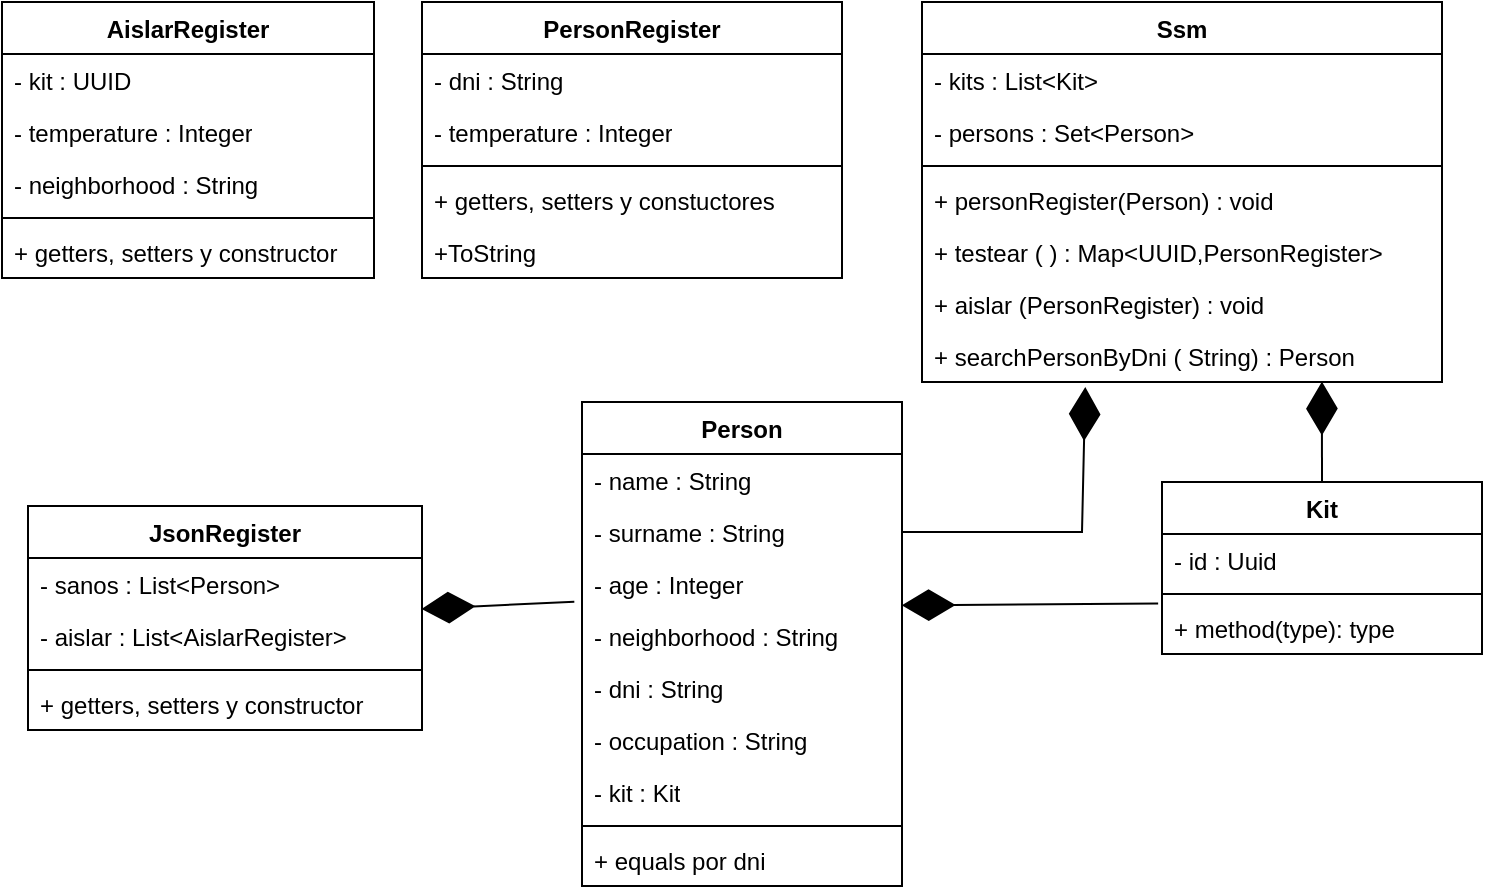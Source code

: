 <mxfile version="24.5.5" type="device">
  <diagram name="Página-1" id="LMz876nh43j1h2fTFYdn">
    <mxGraphModel dx="910" dy="509" grid="1" gridSize="10" guides="1" tooltips="1" connect="1" arrows="1" fold="1" page="1" pageScale="1" pageWidth="827" pageHeight="1169" math="0" shadow="0">
      <root>
        <mxCell id="0" />
        <mxCell id="1" parent="0" />
        <mxCell id="h5wBXzsGxSYU1SR39O09-1" value="Person" style="swimlane;fontStyle=1;align=center;verticalAlign=top;childLayout=stackLayout;horizontal=1;startSize=26;horizontalStack=0;resizeParent=1;resizeParentMax=0;resizeLast=0;collapsible=1;marginBottom=0;whiteSpace=wrap;html=1;" vertex="1" parent="1">
          <mxGeometry x="310" y="220" width="160" height="242" as="geometry" />
        </mxCell>
        <mxCell id="h5wBXzsGxSYU1SR39O09-2" value="- name : String" style="text;strokeColor=none;fillColor=none;align=left;verticalAlign=top;spacingLeft=4;spacingRight=4;overflow=hidden;rotatable=0;points=[[0,0.5],[1,0.5]];portConstraint=eastwest;whiteSpace=wrap;html=1;" vertex="1" parent="h5wBXzsGxSYU1SR39O09-1">
          <mxGeometry y="26" width="160" height="26" as="geometry" />
        </mxCell>
        <mxCell id="h5wBXzsGxSYU1SR39O09-5" value="- surname : String" style="text;strokeColor=none;fillColor=none;align=left;verticalAlign=top;spacingLeft=4;spacingRight=4;overflow=hidden;rotatable=0;points=[[0,0.5],[1,0.5]];portConstraint=eastwest;whiteSpace=wrap;html=1;" vertex="1" parent="h5wBXzsGxSYU1SR39O09-1">
          <mxGeometry y="52" width="160" height="26" as="geometry" />
        </mxCell>
        <mxCell id="h5wBXzsGxSYU1SR39O09-6" value="- age : Integer" style="text;strokeColor=none;fillColor=none;align=left;verticalAlign=top;spacingLeft=4;spacingRight=4;overflow=hidden;rotatable=0;points=[[0,0.5],[1,0.5]];portConstraint=eastwest;whiteSpace=wrap;html=1;" vertex="1" parent="h5wBXzsGxSYU1SR39O09-1">
          <mxGeometry y="78" width="160" height="26" as="geometry" />
        </mxCell>
        <mxCell id="h5wBXzsGxSYU1SR39O09-7" value="- neighborhood : String" style="text;strokeColor=none;fillColor=none;align=left;verticalAlign=top;spacingLeft=4;spacingRight=4;overflow=hidden;rotatable=0;points=[[0,0.5],[1,0.5]];portConstraint=eastwest;whiteSpace=wrap;html=1;" vertex="1" parent="h5wBXzsGxSYU1SR39O09-1">
          <mxGeometry y="104" width="160" height="26" as="geometry" />
        </mxCell>
        <mxCell id="h5wBXzsGxSYU1SR39O09-8" value="- dni : String" style="text;strokeColor=none;fillColor=none;align=left;verticalAlign=top;spacingLeft=4;spacingRight=4;overflow=hidden;rotatable=0;points=[[0,0.5],[1,0.5]];portConstraint=eastwest;whiteSpace=wrap;html=1;" vertex="1" parent="h5wBXzsGxSYU1SR39O09-1">
          <mxGeometry y="130" width="160" height="26" as="geometry" />
        </mxCell>
        <mxCell id="h5wBXzsGxSYU1SR39O09-9" value="- occupation : String" style="text;strokeColor=none;fillColor=none;align=left;verticalAlign=top;spacingLeft=4;spacingRight=4;overflow=hidden;rotatable=0;points=[[0,0.5],[1,0.5]];portConstraint=eastwest;whiteSpace=wrap;html=1;" vertex="1" parent="h5wBXzsGxSYU1SR39O09-1">
          <mxGeometry y="156" width="160" height="26" as="geometry" />
        </mxCell>
        <mxCell id="h5wBXzsGxSYU1SR39O09-52" value="- kit : Kit" style="text;strokeColor=none;fillColor=none;align=left;verticalAlign=top;spacingLeft=4;spacingRight=4;overflow=hidden;rotatable=0;points=[[0,0.5],[1,0.5]];portConstraint=eastwest;whiteSpace=wrap;html=1;" vertex="1" parent="h5wBXzsGxSYU1SR39O09-1">
          <mxGeometry y="182" width="160" height="26" as="geometry" />
        </mxCell>
        <mxCell id="h5wBXzsGxSYU1SR39O09-3" value="" style="line;strokeWidth=1;fillColor=none;align=left;verticalAlign=middle;spacingTop=-1;spacingLeft=3;spacingRight=3;rotatable=0;labelPosition=right;points=[];portConstraint=eastwest;strokeColor=inherit;" vertex="1" parent="h5wBXzsGxSYU1SR39O09-1">
          <mxGeometry y="208" width="160" height="8" as="geometry" />
        </mxCell>
        <mxCell id="h5wBXzsGxSYU1SR39O09-4" value="+ equals por dni" style="text;strokeColor=none;fillColor=none;align=left;verticalAlign=top;spacingLeft=4;spacingRight=4;overflow=hidden;rotatable=0;points=[[0,0.5],[1,0.5]];portConstraint=eastwest;whiteSpace=wrap;html=1;" vertex="1" parent="h5wBXzsGxSYU1SR39O09-1">
          <mxGeometry y="216" width="160" height="26" as="geometry" />
        </mxCell>
        <mxCell id="h5wBXzsGxSYU1SR39O09-10" value="Ssm" style="swimlane;fontStyle=1;align=center;verticalAlign=top;childLayout=stackLayout;horizontal=1;startSize=26;horizontalStack=0;resizeParent=1;resizeParentMax=0;resizeLast=0;collapsible=1;marginBottom=0;whiteSpace=wrap;html=1;" vertex="1" parent="1">
          <mxGeometry x="480" y="20" width="260" height="190" as="geometry" />
        </mxCell>
        <mxCell id="h5wBXzsGxSYU1SR39O09-11" value="- kits : List&amp;lt;Kit&amp;gt;" style="text;strokeColor=none;fillColor=none;align=left;verticalAlign=top;spacingLeft=4;spacingRight=4;overflow=hidden;rotatable=0;points=[[0,0.5],[1,0.5]];portConstraint=eastwest;whiteSpace=wrap;html=1;" vertex="1" parent="h5wBXzsGxSYU1SR39O09-10">
          <mxGeometry y="26" width="260" height="26" as="geometry" />
        </mxCell>
        <mxCell id="h5wBXzsGxSYU1SR39O09-18" value="- persons : Set&amp;lt;Person&amp;gt;" style="text;strokeColor=none;fillColor=none;align=left;verticalAlign=top;spacingLeft=4;spacingRight=4;overflow=hidden;rotatable=0;points=[[0,0.5],[1,0.5]];portConstraint=eastwest;whiteSpace=wrap;html=1;" vertex="1" parent="h5wBXzsGxSYU1SR39O09-10">
          <mxGeometry y="52" width="260" height="26" as="geometry" />
        </mxCell>
        <mxCell id="h5wBXzsGxSYU1SR39O09-12" value="" style="line;strokeWidth=1;fillColor=none;align=left;verticalAlign=middle;spacingTop=-1;spacingLeft=3;spacingRight=3;rotatable=0;labelPosition=right;points=[];portConstraint=eastwest;strokeColor=inherit;" vertex="1" parent="h5wBXzsGxSYU1SR39O09-10">
          <mxGeometry y="78" width="260" height="8" as="geometry" />
        </mxCell>
        <mxCell id="h5wBXzsGxSYU1SR39O09-43" value="+ personRegister(Person) : void" style="text;strokeColor=none;fillColor=none;align=left;verticalAlign=top;spacingLeft=4;spacingRight=4;overflow=hidden;rotatable=0;points=[[0,0.5],[1,0.5]];portConstraint=eastwest;whiteSpace=wrap;html=1;" vertex="1" parent="h5wBXzsGxSYU1SR39O09-10">
          <mxGeometry y="86" width="260" height="26" as="geometry" />
        </mxCell>
        <mxCell id="h5wBXzsGxSYU1SR39O09-13" value="+ testear ( ) : Map&amp;lt;UUID,PersonRegister&amp;gt;&amp;nbsp;" style="text;strokeColor=none;fillColor=none;align=left;verticalAlign=top;spacingLeft=4;spacingRight=4;overflow=hidden;rotatable=0;points=[[0,0.5],[1,0.5]];portConstraint=eastwest;whiteSpace=wrap;html=1;" vertex="1" parent="h5wBXzsGxSYU1SR39O09-10">
          <mxGeometry y="112" width="260" height="26" as="geometry" />
        </mxCell>
        <mxCell id="h5wBXzsGxSYU1SR39O09-19" value="+ aislar (PersonRegister) : void" style="text;strokeColor=none;fillColor=none;align=left;verticalAlign=top;spacingLeft=4;spacingRight=4;overflow=hidden;rotatable=0;points=[[0,0.5],[1,0.5]];portConstraint=eastwest;whiteSpace=wrap;html=1;" vertex="1" parent="h5wBXzsGxSYU1SR39O09-10">
          <mxGeometry y="138" width="260" height="26" as="geometry" />
        </mxCell>
        <mxCell id="h5wBXzsGxSYU1SR39O09-31" value="+ searchPersonByDni ( String) : Person" style="text;strokeColor=none;fillColor=none;align=left;verticalAlign=top;spacingLeft=4;spacingRight=4;overflow=hidden;rotatable=0;points=[[0,0.5],[1,0.5]];portConstraint=eastwest;whiteSpace=wrap;html=1;" vertex="1" parent="h5wBXzsGxSYU1SR39O09-10">
          <mxGeometry y="164" width="260" height="26" as="geometry" />
        </mxCell>
        <mxCell id="h5wBXzsGxSYU1SR39O09-14" value="Kit" style="swimlane;fontStyle=1;align=center;verticalAlign=top;childLayout=stackLayout;horizontal=1;startSize=26;horizontalStack=0;resizeParent=1;resizeParentMax=0;resizeLast=0;collapsible=1;marginBottom=0;whiteSpace=wrap;html=1;" vertex="1" parent="1">
          <mxGeometry x="600" y="260" width="160" height="86" as="geometry" />
        </mxCell>
        <mxCell id="h5wBXzsGxSYU1SR39O09-15" value="- id : Uuid" style="text;strokeColor=none;fillColor=none;align=left;verticalAlign=top;spacingLeft=4;spacingRight=4;overflow=hidden;rotatable=0;points=[[0,0.5],[1,0.5]];portConstraint=eastwest;whiteSpace=wrap;html=1;" vertex="1" parent="h5wBXzsGxSYU1SR39O09-14">
          <mxGeometry y="26" width="160" height="26" as="geometry" />
        </mxCell>
        <mxCell id="h5wBXzsGxSYU1SR39O09-16" value="" style="line;strokeWidth=1;fillColor=none;align=left;verticalAlign=middle;spacingTop=-1;spacingLeft=3;spacingRight=3;rotatable=0;labelPosition=right;points=[];portConstraint=eastwest;strokeColor=inherit;" vertex="1" parent="h5wBXzsGxSYU1SR39O09-14">
          <mxGeometry y="52" width="160" height="8" as="geometry" />
        </mxCell>
        <mxCell id="h5wBXzsGxSYU1SR39O09-17" value="+ method(type): type" style="text;strokeColor=none;fillColor=none;align=left;verticalAlign=top;spacingLeft=4;spacingRight=4;overflow=hidden;rotatable=0;points=[[0,0.5],[1,0.5]];portConstraint=eastwest;whiteSpace=wrap;html=1;" vertex="1" parent="h5wBXzsGxSYU1SR39O09-14">
          <mxGeometry y="60" width="160" height="26" as="geometry" />
        </mxCell>
        <mxCell id="h5wBXzsGxSYU1SR39O09-20" value="PersonRegister" style="swimlane;fontStyle=1;align=center;verticalAlign=top;childLayout=stackLayout;horizontal=1;startSize=26;horizontalStack=0;resizeParent=1;resizeParentMax=0;resizeLast=0;collapsible=1;marginBottom=0;whiteSpace=wrap;html=1;" vertex="1" parent="1">
          <mxGeometry x="230" y="20" width="210" height="138" as="geometry" />
        </mxCell>
        <mxCell id="h5wBXzsGxSYU1SR39O09-21" value="- dni : String" style="text;strokeColor=none;fillColor=none;align=left;verticalAlign=top;spacingLeft=4;spacingRight=4;overflow=hidden;rotatable=0;points=[[0,0.5],[1,0.5]];portConstraint=eastwest;whiteSpace=wrap;html=1;" vertex="1" parent="h5wBXzsGxSYU1SR39O09-20">
          <mxGeometry y="26" width="210" height="26" as="geometry" />
        </mxCell>
        <mxCell id="h5wBXzsGxSYU1SR39O09-24" value="- temperature : Integer" style="text;strokeColor=none;fillColor=none;align=left;verticalAlign=top;spacingLeft=4;spacingRight=4;overflow=hidden;rotatable=0;points=[[0,0.5],[1,0.5]];portConstraint=eastwest;whiteSpace=wrap;html=1;" vertex="1" parent="h5wBXzsGxSYU1SR39O09-20">
          <mxGeometry y="52" width="210" height="26" as="geometry" />
        </mxCell>
        <mxCell id="h5wBXzsGxSYU1SR39O09-22" value="" style="line;strokeWidth=1;fillColor=none;align=left;verticalAlign=middle;spacingTop=-1;spacingLeft=3;spacingRight=3;rotatable=0;labelPosition=right;points=[];portConstraint=eastwest;strokeColor=inherit;" vertex="1" parent="h5wBXzsGxSYU1SR39O09-20">
          <mxGeometry y="78" width="210" height="8" as="geometry" />
        </mxCell>
        <mxCell id="h5wBXzsGxSYU1SR39O09-23" value="+ getters, setters y constuctores" style="text;strokeColor=none;fillColor=none;align=left;verticalAlign=top;spacingLeft=4;spacingRight=4;overflow=hidden;rotatable=0;points=[[0,0.5],[1,0.5]];portConstraint=eastwest;whiteSpace=wrap;html=1;" vertex="1" parent="h5wBXzsGxSYU1SR39O09-20">
          <mxGeometry y="86" width="210" height="26" as="geometry" />
        </mxCell>
        <mxCell id="h5wBXzsGxSYU1SR39O09-42" value="+ToString" style="text;strokeColor=none;fillColor=none;align=left;verticalAlign=top;spacingLeft=4;spacingRight=4;overflow=hidden;rotatable=0;points=[[0,0.5],[1,0.5]];portConstraint=eastwest;whiteSpace=wrap;html=1;" vertex="1" parent="h5wBXzsGxSYU1SR39O09-20">
          <mxGeometry y="112" width="210" height="26" as="geometry" />
        </mxCell>
        <mxCell id="h5wBXzsGxSYU1SR39O09-32" value="AislarRegister" style="swimlane;fontStyle=1;align=center;verticalAlign=top;childLayout=stackLayout;horizontal=1;startSize=26;horizontalStack=0;resizeParent=1;resizeParentMax=0;resizeLast=0;collapsible=1;marginBottom=0;whiteSpace=wrap;html=1;" vertex="1" parent="1">
          <mxGeometry x="20" y="20" width="186" height="138" as="geometry" />
        </mxCell>
        <mxCell id="h5wBXzsGxSYU1SR39O09-33" value="- kit : UUID" style="text;strokeColor=none;fillColor=none;align=left;verticalAlign=top;spacingLeft=4;spacingRight=4;overflow=hidden;rotatable=0;points=[[0,0.5],[1,0.5]];portConstraint=eastwest;whiteSpace=wrap;html=1;" vertex="1" parent="h5wBXzsGxSYU1SR39O09-32">
          <mxGeometry y="26" width="186" height="26" as="geometry" />
        </mxCell>
        <mxCell id="h5wBXzsGxSYU1SR39O09-34" value="- temperature : Integer" style="text;strokeColor=none;fillColor=none;align=left;verticalAlign=top;spacingLeft=4;spacingRight=4;overflow=hidden;rotatable=0;points=[[0,0.5],[1,0.5]];portConstraint=eastwest;whiteSpace=wrap;html=1;" vertex="1" parent="h5wBXzsGxSYU1SR39O09-32">
          <mxGeometry y="52" width="186" height="26" as="geometry" />
        </mxCell>
        <mxCell id="h5wBXzsGxSYU1SR39O09-44" value="- neighborhood : String" style="text;strokeColor=none;fillColor=none;align=left;verticalAlign=top;spacingLeft=4;spacingRight=4;overflow=hidden;rotatable=0;points=[[0,0.5],[1,0.5]];portConstraint=eastwest;whiteSpace=wrap;html=1;" vertex="1" parent="h5wBXzsGxSYU1SR39O09-32">
          <mxGeometry y="78" width="186" height="26" as="geometry" />
        </mxCell>
        <mxCell id="h5wBXzsGxSYU1SR39O09-35" value="" style="line;strokeWidth=1;fillColor=none;align=left;verticalAlign=middle;spacingTop=-1;spacingLeft=3;spacingRight=3;rotatable=0;labelPosition=right;points=[];portConstraint=eastwest;strokeColor=inherit;" vertex="1" parent="h5wBXzsGxSYU1SR39O09-32">
          <mxGeometry y="104" width="186" height="8" as="geometry" />
        </mxCell>
        <mxCell id="h5wBXzsGxSYU1SR39O09-36" value="+ getters, setters y constructor" style="text;strokeColor=none;fillColor=none;align=left;verticalAlign=top;spacingLeft=4;spacingRight=4;overflow=hidden;rotatable=0;points=[[0,0.5],[1,0.5]];portConstraint=eastwest;whiteSpace=wrap;html=1;" vertex="1" parent="h5wBXzsGxSYU1SR39O09-32">
          <mxGeometry y="112" width="186" height="26" as="geometry" />
        </mxCell>
        <mxCell id="h5wBXzsGxSYU1SR39O09-37" value="JsonRegister" style="swimlane;fontStyle=1;align=center;verticalAlign=top;childLayout=stackLayout;horizontal=1;startSize=26;horizontalStack=0;resizeParent=1;resizeParentMax=0;resizeLast=0;collapsible=1;marginBottom=0;whiteSpace=wrap;html=1;" vertex="1" parent="1">
          <mxGeometry x="33" y="272" width="197" height="112" as="geometry" />
        </mxCell>
        <mxCell id="h5wBXzsGxSYU1SR39O09-38" value="- sanos : List&amp;lt;Person&amp;gt;" style="text;strokeColor=none;fillColor=none;align=left;verticalAlign=top;spacingLeft=4;spacingRight=4;overflow=hidden;rotatable=0;points=[[0,0.5],[1,0.5]];portConstraint=eastwest;whiteSpace=wrap;html=1;" vertex="1" parent="h5wBXzsGxSYU1SR39O09-37">
          <mxGeometry y="26" width="197" height="26" as="geometry" />
        </mxCell>
        <mxCell id="h5wBXzsGxSYU1SR39O09-39" value="- aislar : List&amp;lt;AislarRegister&amp;gt;" style="text;strokeColor=none;fillColor=none;align=left;verticalAlign=top;spacingLeft=4;spacingRight=4;overflow=hidden;rotatable=0;points=[[0,0.5],[1,0.5]];portConstraint=eastwest;whiteSpace=wrap;html=1;" vertex="1" parent="h5wBXzsGxSYU1SR39O09-37">
          <mxGeometry y="52" width="197" height="26" as="geometry" />
        </mxCell>
        <mxCell id="h5wBXzsGxSYU1SR39O09-40" value="" style="line;strokeWidth=1;fillColor=none;align=left;verticalAlign=middle;spacingTop=-1;spacingLeft=3;spacingRight=3;rotatable=0;labelPosition=right;points=[];portConstraint=eastwest;strokeColor=inherit;" vertex="1" parent="h5wBXzsGxSYU1SR39O09-37">
          <mxGeometry y="78" width="197" height="8" as="geometry" />
        </mxCell>
        <mxCell id="h5wBXzsGxSYU1SR39O09-41" value="+ getters, setters y constructor" style="text;strokeColor=none;fillColor=none;align=left;verticalAlign=top;spacingLeft=4;spacingRight=4;overflow=hidden;rotatable=0;points=[[0,0.5],[1,0.5]];portConstraint=eastwest;whiteSpace=wrap;html=1;" vertex="1" parent="h5wBXzsGxSYU1SR39O09-37">
          <mxGeometry y="86" width="197" height="26" as="geometry" />
        </mxCell>
        <mxCell id="h5wBXzsGxSYU1SR39O09-45" value="" style="endArrow=diamondThin;endFill=1;endSize=24;html=1;rounded=0;exitX=0.5;exitY=0;exitDx=0;exitDy=0;entryX=0.769;entryY=0.993;entryDx=0;entryDy=0;entryPerimeter=0;" edge="1" parent="1" source="h5wBXzsGxSYU1SR39O09-14" target="h5wBXzsGxSYU1SR39O09-31">
          <mxGeometry width="160" relative="1" as="geometry">
            <mxPoint x="660" y="240" as="sourcePoint" />
            <mxPoint x="820" y="240" as="targetPoint" />
          </mxGeometry>
        </mxCell>
        <mxCell id="h5wBXzsGxSYU1SR39O09-50" value="" style="endArrow=diamondThin;endFill=1;endSize=24;html=1;rounded=0;exitX=-0.024;exitY=0.839;exitDx=0;exitDy=0;entryX=0.999;entryY=0.979;entryDx=0;entryDy=0;entryPerimeter=0;exitPerimeter=0;" edge="1" parent="1" source="h5wBXzsGxSYU1SR39O09-6" target="h5wBXzsGxSYU1SR39O09-38">
          <mxGeometry width="160" relative="1" as="geometry">
            <mxPoint x="250.06" y="328.09" as="sourcePoint" />
            <mxPoint x="250.06" y="278.09" as="targetPoint" />
          </mxGeometry>
        </mxCell>
        <mxCell id="h5wBXzsGxSYU1SR39O09-51" value="" style="endArrow=diamondThin;endFill=1;endSize=24;html=1;rounded=0;exitX=1;exitY=0.5;exitDx=0;exitDy=0;entryX=0.314;entryY=1.098;entryDx=0;entryDy=0;entryPerimeter=0;" edge="1" parent="1" source="h5wBXzsGxSYU1SR39O09-5" target="h5wBXzsGxSYU1SR39O09-31">
          <mxGeometry width="160" relative="1" as="geometry">
            <mxPoint x="566.2" y="280.19" as="sourcePoint" />
            <mxPoint x="510" y="310" as="targetPoint" />
            <Array as="points">
              <mxPoint x="560" y="285" />
            </Array>
          </mxGeometry>
        </mxCell>
        <mxCell id="h5wBXzsGxSYU1SR39O09-53" value="" style="endArrow=diamondThin;endFill=1;endSize=24;html=1;rounded=0;exitX=-0.012;exitY=0.028;exitDx=0;exitDy=0;entryX=0.999;entryY=-0.091;entryDx=0;entryDy=0;entryPerimeter=0;exitPerimeter=0;" edge="1" parent="1" source="h5wBXzsGxSYU1SR39O09-17" target="h5wBXzsGxSYU1SR39O09-7">
          <mxGeometry width="160" relative="1" as="geometry">
            <mxPoint x="599.84" y="320" as="sourcePoint" />
            <mxPoint x="523.84" y="323" as="targetPoint" />
          </mxGeometry>
        </mxCell>
      </root>
    </mxGraphModel>
  </diagram>
</mxfile>
